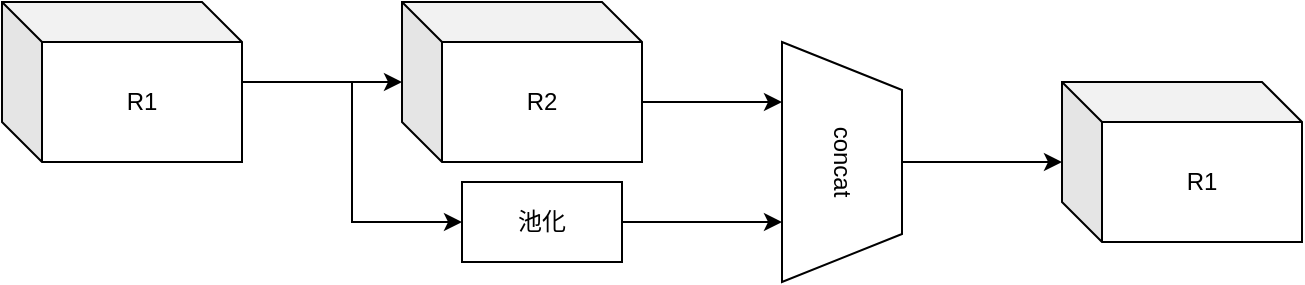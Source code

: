 <mxfile version="12.7.9" type="github"><diagram id="qBqB7yWqQwRtmxhurrX3" name="Page-1"><mxGraphModel dx="1019" dy="465" grid="1" gridSize="10" guides="1" tooltips="1" connect="1" arrows="1" fold="1" page="1" pageScale="1" pageWidth="827" pageHeight="1169" math="0" shadow="0"><root><mxCell id="0"/><mxCell id="1" parent="0"/><mxCell id="6X_6MJS2qdIgpcQexAnd-16" value="" style="edgeStyle=orthogonalEdgeStyle;rounded=0;orthogonalLoop=1;jettySize=auto;html=1;" edge="1" parent="1" source="6X_6MJS2qdIgpcQexAnd-2" target="6X_6MJS2qdIgpcQexAnd-15"><mxGeometry relative="1" as="geometry"/></mxCell><mxCell id="6X_6MJS2qdIgpcQexAnd-26" value="" style="edgeStyle=orthogonalEdgeStyle;rounded=0;orthogonalLoop=1;jettySize=auto;html=1;entryX=0;entryY=0.5;entryDx=0;entryDy=0;" edge="1" parent="1" source="6X_6MJS2qdIgpcQexAnd-2" target="6X_6MJS2qdIgpcQexAnd-21"><mxGeometry relative="1" as="geometry"><mxPoint x="150" y="390" as="targetPoint"/></mxGeometry></mxCell><mxCell id="6X_6MJS2qdIgpcQexAnd-2" value="R1" style="shape=cube;whiteSpace=wrap;html=1;boundedLbl=1;backgroundOutline=1;darkOpacity=0.05;darkOpacity2=0.1;" vertex="1" parent="1"><mxGeometry x="90" y="230" width="120" height="80" as="geometry"/></mxCell><mxCell id="6X_6MJS2qdIgpcQexAnd-24" value="" style="edgeStyle=orthogonalEdgeStyle;rounded=0;orthogonalLoop=1;jettySize=auto;html=1;entryX=0.25;entryY=1;entryDx=0;entryDy=0;exitX=0;exitY=0;exitDx=120;exitDy=50;exitPerimeter=0;" edge="1" parent="1" source="6X_6MJS2qdIgpcQexAnd-15" target="6X_6MJS2qdIgpcQexAnd-20"><mxGeometry relative="1" as="geometry"><Array as="points"/></mxGeometry></mxCell><mxCell id="6X_6MJS2qdIgpcQexAnd-15" value="R2" style="shape=cube;whiteSpace=wrap;html=1;boundedLbl=1;backgroundOutline=1;darkOpacity=0.05;darkOpacity2=0.1;" vertex="1" parent="1"><mxGeometry x="290" y="230" width="120" height="80" as="geometry"/></mxCell><mxCell id="6X_6MJS2qdIgpcQexAnd-30" value="" style="edgeStyle=orthogonalEdgeStyle;rounded=0;orthogonalLoop=1;jettySize=auto;html=1;" edge="1" parent="1" source="6X_6MJS2qdIgpcQexAnd-20" target="6X_6MJS2qdIgpcQexAnd-29"><mxGeometry relative="1" as="geometry"/></mxCell><mxCell id="6X_6MJS2qdIgpcQexAnd-20" value="concat" style="shape=trapezoid;perimeter=trapezoidPerimeter;whiteSpace=wrap;html=1;rotation=90;" vertex="1" parent="1"><mxGeometry x="450" y="280" width="120" height="60" as="geometry"/></mxCell><mxCell id="6X_6MJS2qdIgpcQexAnd-23" value="" style="edgeStyle=orthogonalEdgeStyle;rounded=0;orthogonalLoop=1;jettySize=auto;html=1;entryX=0.75;entryY=1;entryDx=0;entryDy=0;" edge="1" parent="1" source="6X_6MJS2qdIgpcQexAnd-21" target="6X_6MJS2qdIgpcQexAnd-20"><mxGeometry relative="1" as="geometry"><mxPoint x="410" y="350" as="targetPoint"/></mxGeometry></mxCell><mxCell id="6X_6MJS2qdIgpcQexAnd-21" value="池化" style="rounded=0;whiteSpace=wrap;html=1;" vertex="1" parent="1"><mxGeometry x="320" y="320" width="80" height="40" as="geometry"/></mxCell><mxCell id="6X_6MJS2qdIgpcQexAnd-29" value="R1" style="shape=cube;whiteSpace=wrap;html=1;boundedLbl=1;backgroundOutline=1;darkOpacity=0.05;darkOpacity2=0.1;" vertex="1" parent="1"><mxGeometry x="620" y="270" width="120" height="80" as="geometry"/></mxCell></root></mxGraphModel></diagram></mxfile>